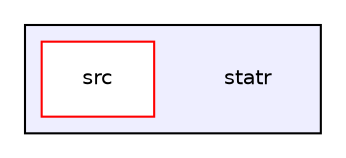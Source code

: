 digraph "statr" {
  compound=true
  node [ fontsize="10", fontname="Helvetica"];
  edge [ labelfontsize="10", labelfontname="Helvetica"];
  subgraph clusterdir_aea93e1f887ae90cd52d7161a7c54d5a {
    graph [ bgcolor="#eeeeff", pencolor="black", label="" URL="dir_aea93e1f887ae90cd52d7161a7c54d5a.html"];
    dir_aea93e1f887ae90cd52d7161a7c54d5a [shape=plaintext label="statr"];
    dir_bf1fdfc2857f13283c765651ba269981 [shape=box label="src" color="red" fillcolor="white" style="filled" URL="dir_bf1fdfc2857f13283c765651ba269981.html"];
  }
}
